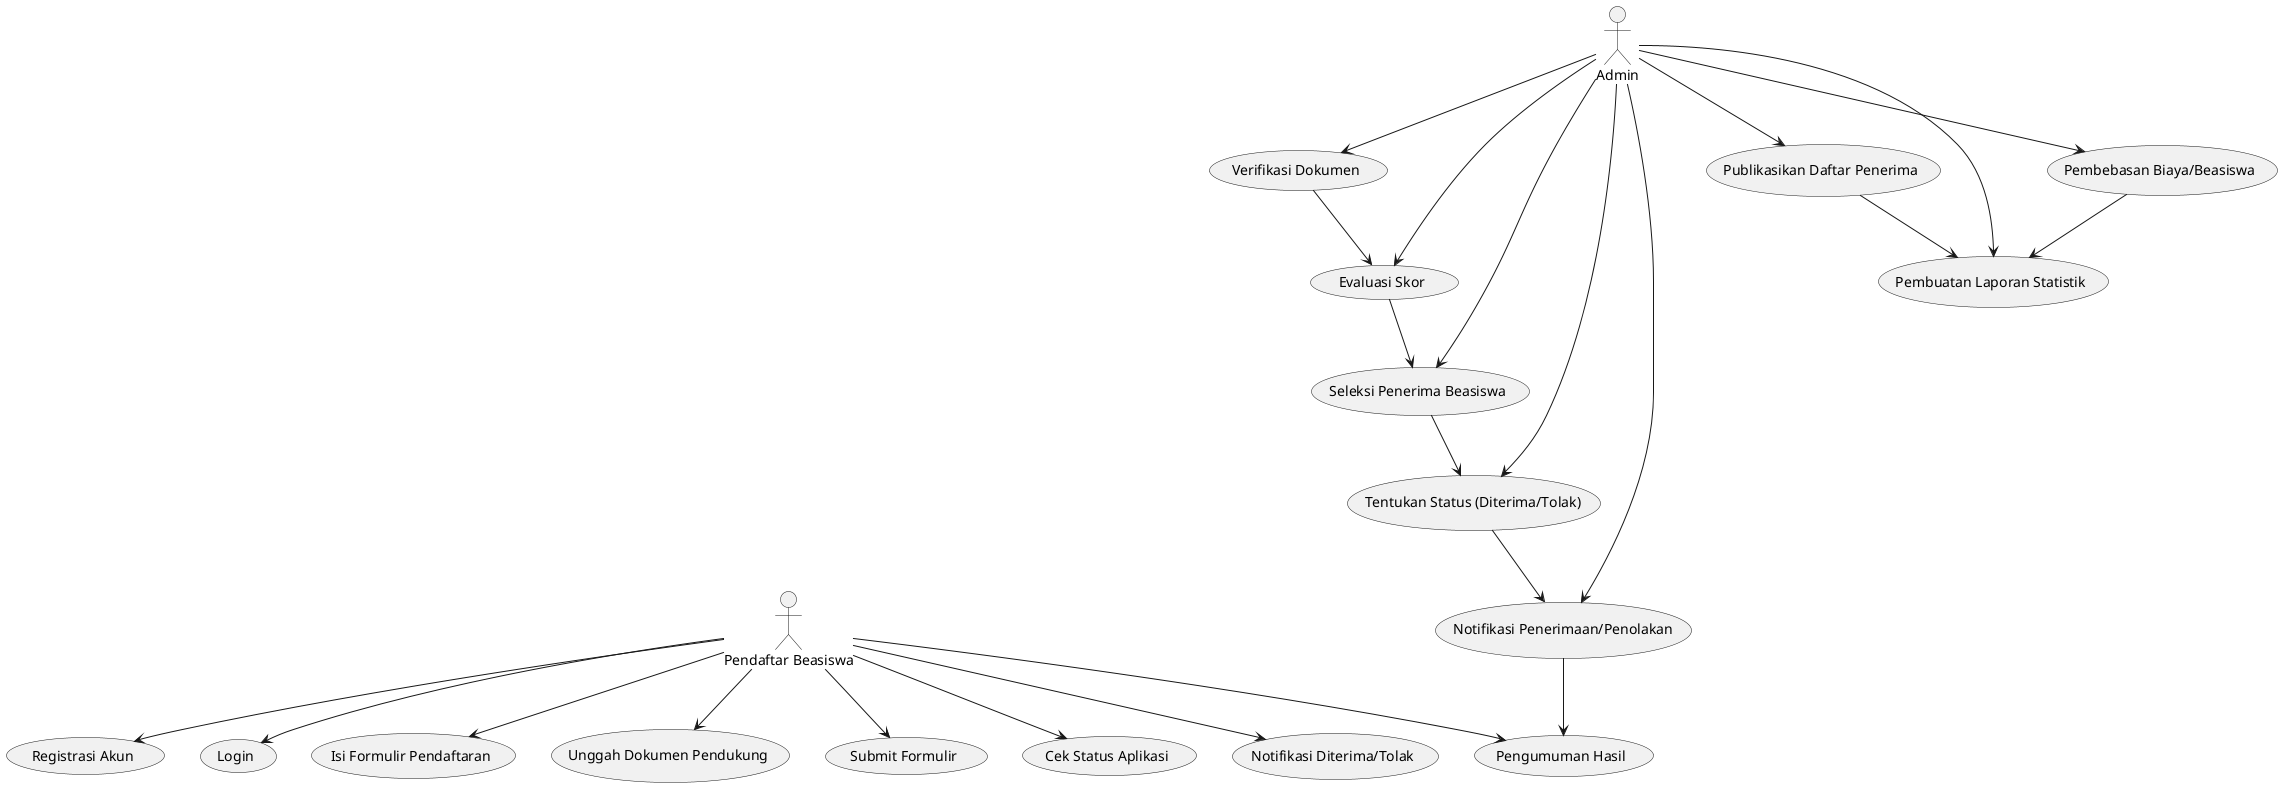 @startuml
actor "Pendaftar Beasiswa" as Pendaftar
actor "Admin" as Admin

' Use cases untuk Pendaftar Beasiswa
usecase "Registrasi Akun" as UC1
usecase "Login" as UC2
usecase "Isi Formulir Pendaftaran" as UC3
usecase "Unggah Dokumen Pendukung" as UC4
usecase "Submit Formulir" as UC5
usecase "Cek Status Aplikasi" as UC6
usecase "Notifikasi Diterima/Tolak" as UC7
usecase "Pengumuman Hasil" as UC8

' Use cases untuk Admin
usecase "Verifikasi Dokumen" as UC9
usecase "Evaluasi Skor" as UC10
usecase "Seleksi Penerima Beasiswa" as UC11
usecase "Tentukan Status (Diterima/Tolak)" as UC12
usecase "Notifikasi Penerimaan/Penolakan" as UC13
usecase "Publikasikan Daftar Penerima" as UC14
usecase "Pembuatan Laporan Statistik" as UC15
usecase "Pembebasan Biaya/Beasiswa" as UC16

' Relasi antara aktor dan use case
Pendaftar --> UC1
Pendaftar --> UC2
Pendaftar --> UC3
Pendaftar --> UC4
Pendaftar --> UC5
Pendaftar --> UC6
Pendaftar --> UC7
Pendaftar --> UC8

Admin --> UC9
Admin --> UC10
Admin --> UC11
Admin --> UC12
Admin --> UC13
Admin --> UC14
Admin --> UC15
Admin --> UC16

' Hubungan antar use case
UC9 --> UC10
UC10 --> UC11
UC11 --> UC12
UC12 --> UC13
UC13 --> UC8
UC14 --> UC15
UC16 --> UC15

@enduml
